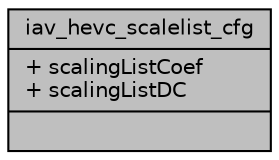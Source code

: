digraph "iav_hevc_scalelist_cfg"
{
 // INTERACTIVE_SVG=YES
 // LATEX_PDF_SIZE
  bgcolor="transparent";
  edge [fontname="Helvetica",fontsize="10",labelfontname="Helvetica",labelfontsize="10"];
  node [fontname="Helvetica",fontsize="10",shape=record];
  Node1 [label="{iav_hevc_scalelist_cfg\n|+ scalingListCoef\l+ scalingListDC\l|}",height=0.2,width=0.4,color="black", fillcolor="grey75", style="filled", fontcolor="black",tooltip=" "];
}
